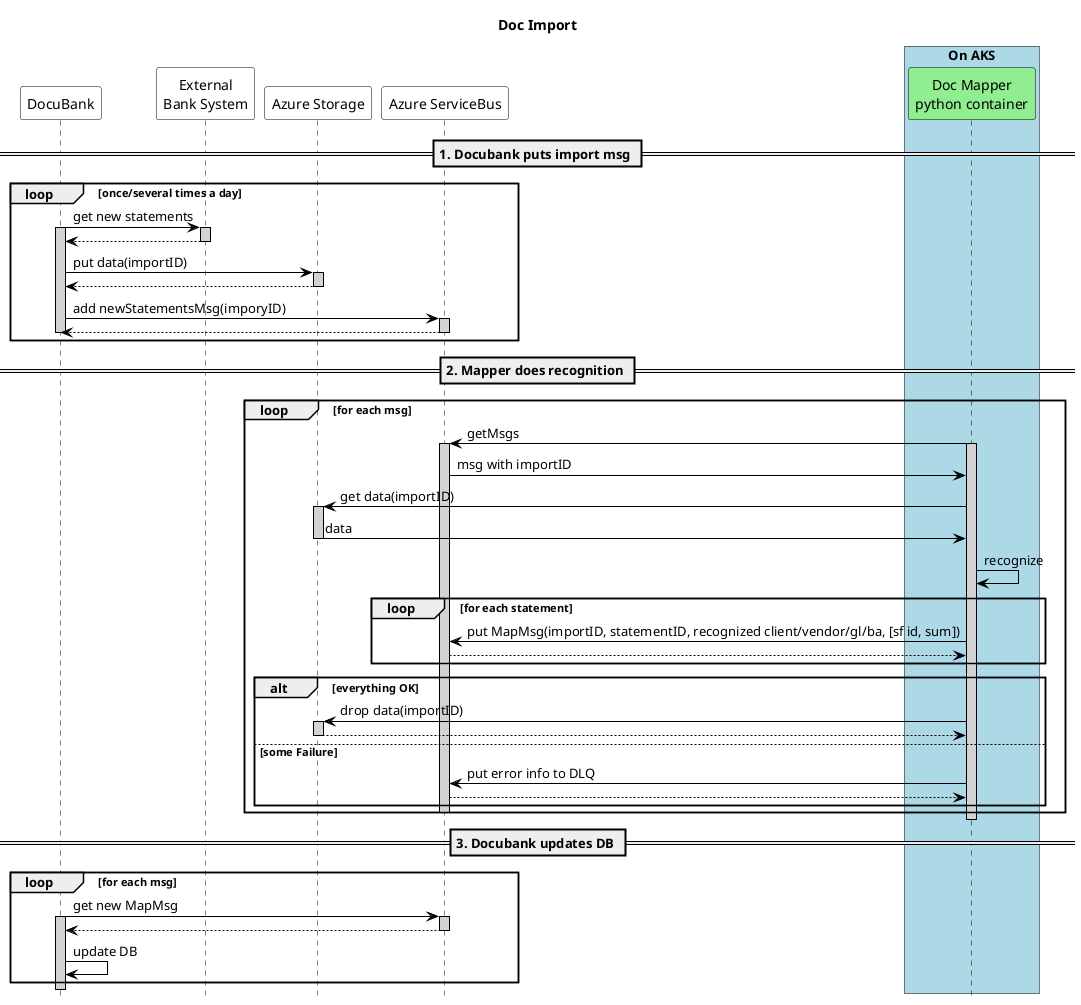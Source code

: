 @startuml Doc import
skinparam sequence {
ParticipantBorderColor Black
ActorBorderColor Black

ParticipantBackgroundColor White
ActorBackgroundColor White

ArrowColor black
LifeLineBorderColor black
LifeLineBackgroundColor lightgray

BoxBorderColor black
}
skinparam databaseBackgroundColor White
skinparam dataBaseBorderColor Blue

hide footbox
title Doc Import

' skinparam handwritten true

participant "DocuBank" as docu
participant "External\nBank System" as bank
participant "Azure Storage" as storage
participant "Azure ServiceBus" as bus

box "On AKS" #LightBlue
participant "Doc Mapper\npython container" as mapper #LightGreen
end box

== 1. Docubank puts import msg ==

loop once/several times a day
docu -> bank: get new statements
activate docu
activate bank
bank --> docu: 
deactivate bank

docu -> storage: put data(importID)
activate storage
storage --> docu
deactivate storage

docu -> bus: add newStatementsMsg(imporyID)
activate bus
bus --> docu
deactivate bus
deactivate docu
end 

== 2. Mapper does recognition ==

loop for each msg

mapper -> bus: getMsgs
activate mapper
activate bus
bus -> mapper: msg with importID

mapper -> storage: get data(importID)
activate storage
storage -> mapper: data
deactivate storage

mapper -> mapper: recognize


loop for each statement
    mapper -> bus: put MapMsg(importID, statementID, recognized client/vendor/gl/ba, [sf id, sum])
    bus --> mapper
end

alt everything OK
    mapper -> storage: drop data(importID)
    activate storage
    storage --> mapper
    deactivate storage
else some Failure
    mapper -> bus: put error info to DLQ
    bus --> mapper
end
deactivate bus
end
deactivate mapper

== 3. Docubank updates DB ==

loop for each msg
    docu -> bus: get new MapMsg
    activate docu
    activate bus
    bus --> docu: 
    deactivate bus
    docu -> docu: update DB
end
deactivate docu

@enduml